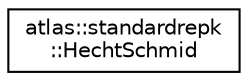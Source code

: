 digraph "Graphical Class Hierarchy"
{
  edge [fontname="Helvetica",fontsize="10",labelfontname="Helvetica",labelfontsize="10"];
  node [fontname="Helvetica",fontsize="10",shape=record];
  rankdir="LR";
  Node1 [label="atlas::standardrepk\l::HechtSchmid",height=0.2,width=0.4,color="black", fillcolor="white", style="filled",URL="$classatlas_1_1standardrepk_1_1HechtSchmid.html"];
}
